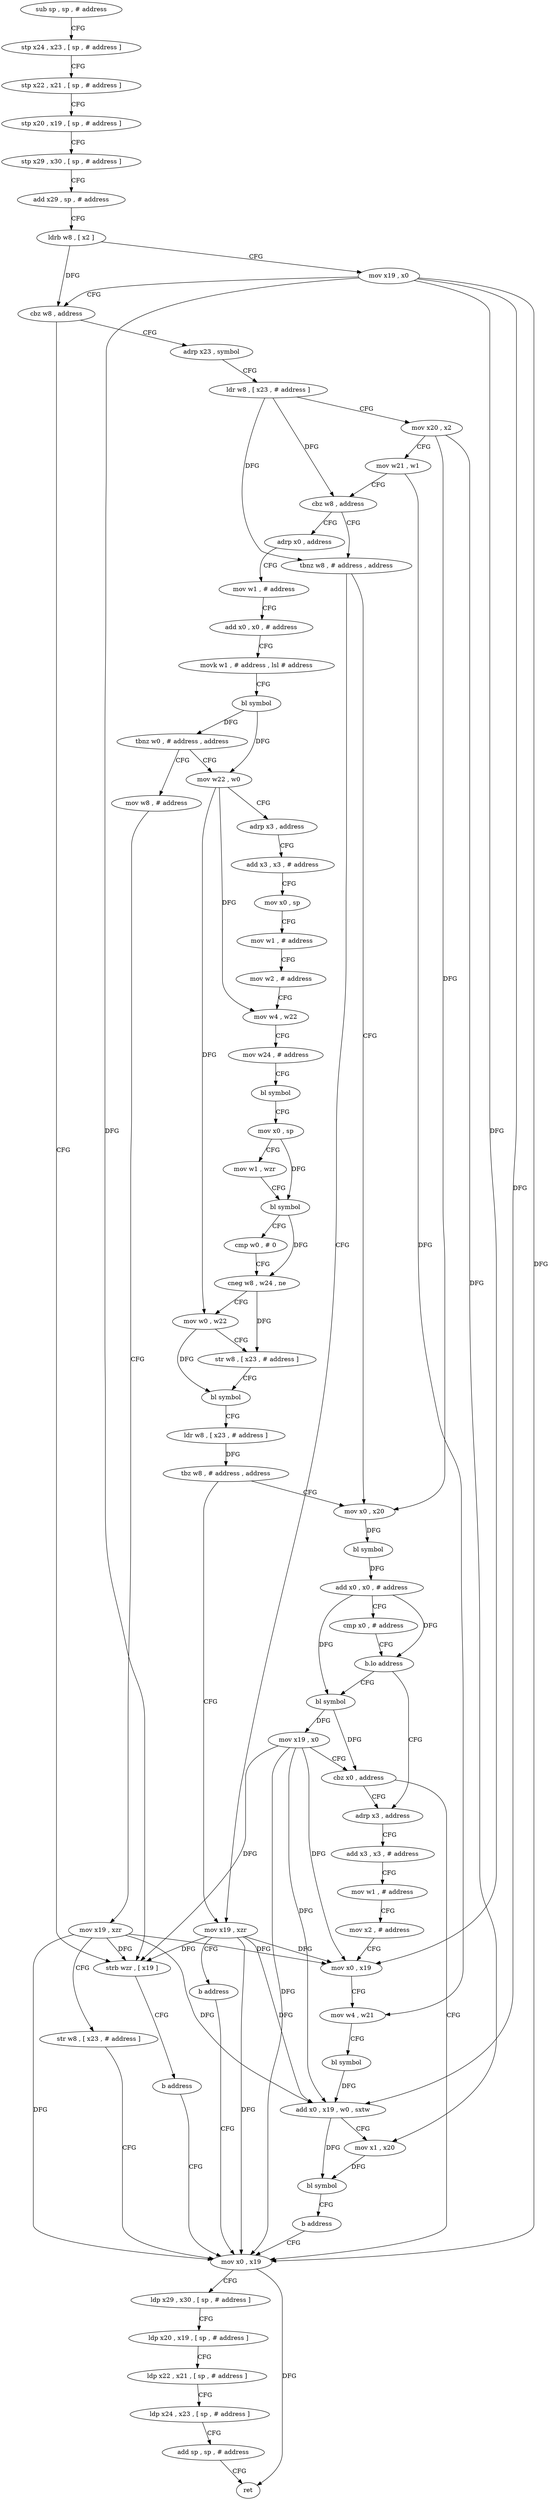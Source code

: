 digraph "func" {
"4233980" [label = "sub sp , sp , # address" ]
"4233984" [label = "stp x24 , x23 , [ sp , # address ]" ]
"4233988" [label = "stp x22 , x21 , [ sp , # address ]" ]
"4233992" [label = "stp x20 , x19 , [ sp , # address ]" ]
"4233996" [label = "stp x29 , x30 , [ sp , # address ]" ]
"4234000" [label = "add x29 , sp , # address" ]
"4234004" [label = "ldrb w8 , [ x2 ]" ]
"4234008" [label = "mov x19 , x0" ]
"4234012" [label = "cbz w8 , address" ]
"4234116" [label = "strb wzr , [ x19 ]" ]
"4234016" [label = "adrp x23 , symbol" ]
"4234120" [label = "b address" ]
"4234244" [label = "mov x0 , x19" ]
"4234020" [label = "ldr w8 , [ x23 , # address ]" ]
"4234024" [label = "mov x20 , x2" ]
"4234028" [label = "mov w21 , w1" ]
"4234032" [label = "cbz w8 , address" ]
"4234124" [label = "adrp x0 , address" ]
"4234036" [label = "tbnz w8 , # address , address" ]
"4234248" [label = "ldp x29 , x30 , [ sp , # address ]" ]
"4234252" [label = "ldp x20 , x19 , [ sp , # address ]" ]
"4234256" [label = "ldp x22 , x21 , [ sp , # address ]" ]
"4234260" [label = "ldp x24 , x23 , [ sp , # address ]" ]
"4234264" [label = "add sp , sp , # address" ]
"4234268" [label = "ret" ]
"4234128" [label = "mov w1 , # address" ]
"4234132" [label = "add x0 , x0 , # address" ]
"4234136" [label = "movk w1 , # address , lsl # address" ]
"4234140" [label = "bl symbol" ]
"4234144" [label = "tbnz w0 , # address , address" ]
"4234232" [label = "mov w8 , # address" ]
"4234148" [label = "mov w22 , w0" ]
"4234224" [label = "mov x19 , xzr" ]
"4234040" [label = "mov x0 , x20" ]
"4234236" [label = "mov x19 , xzr" ]
"4234240" [label = "str w8 , [ x23 , # address ]" ]
"4234152" [label = "adrp x3 , address" ]
"4234156" [label = "add x3 , x3 , # address" ]
"4234160" [label = "mov x0 , sp" ]
"4234164" [label = "mov w1 , # address" ]
"4234168" [label = "mov w2 , # address" ]
"4234172" [label = "mov w4 , w22" ]
"4234176" [label = "mov w24 , # address" ]
"4234180" [label = "bl symbol" ]
"4234184" [label = "mov x0 , sp" ]
"4234188" [label = "mov w1 , wzr" ]
"4234192" [label = "bl symbol" ]
"4234196" [label = "cmp w0 , # 0" ]
"4234200" [label = "cneg w8 , w24 , ne" ]
"4234204" [label = "mov w0 , w22" ]
"4234208" [label = "str w8 , [ x23 , # address ]" ]
"4234212" [label = "bl symbol" ]
"4234216" [label = "ldr w8 , [ x23 , # address ]" ]
"4234220" [label = "tbz w8 , # address , address" ]
"4234228" [label = "b address" ]
"4234044" [label = "bl symbol" ]
"4234048" [label = "add x0 , x0 , # address" ]
"4234052" [label = "cmp x0 , # address" ]
"4234056" [label = "b.lo address" ]
"4234072" [label = "adrp x3 , address" ]
"4234060" [label = "bl symbol" ]
"4234076" [label = "add x3 , x3 , # address" ]
"4234080" [label = "mov w1 , # address" ]
"4234084" [label = "mov x2 , # address" ]
"4234088" [label = "mov x0 , x19" ]
"4234092" [label = "mov w4 , w21" ]
"4234096" [label = "bl symbol" ]
"4234100" [label = "add x0 , x19 , w0 , sxtw" ]
"4234104" [label = "mov x1 , x20" ]
"4234108" [label = "bl symbol" ]
"4234112" [label = "b address" ]
"4234064" [label = "mov x19 , x0" ]
"4234068" [label = "cbz x0 , address" ]
"4233980" -> "4233984" [ label = "CFG" ]
"4233984" -> "4233988" [ label = "CFG" ]
"4233988" -> "4233992" [ label = "CFG" ]
"4233992" -> "4233996" [ label = "CFG" ]
"4233996" -> "4234000" [ label = "CFG" ]
"4234000" -> "4234004" [ label = "CFG" ]
"4234004" -> "4234008" [ label = "CFG" ]
"4234004" -> "4234012" [ label = "DFG" ]
"4234008" -> "4234012" [ label = "CFG" ]
"4234008" -> "4234116" [ label = "DFG" ]
"4234008" -> "4234244" [ label = "DFG" ]
"4234008" -> "4234088" [ label = "DFG" ]
"4234008" -> "4234100" [ label = "DFG" ]
"4234012" -> "4234116" [ label = "CFG" ]
"4234012" -> "4234016" [ label = "CFG" ]
"4234116" -> "4234120" [ label = "CFG" ]
"4234016" -> "4234020" [ label = "CFG" ]
"4234120" -> "4234244" [ label = "CFG" ]
"4234244" -> "4234248" [ label = "CFG" ]
"4234244" -> "4234268" [ label = "DFG" ]
"4234020" -> "4234024" [ label = "CFG" ]
"4234020" -> "4234032" [ label = "DFG" ]
"4234020" -> "4234036" [ label = "DFG" ]
"4234024" -> "4234028" [ label = "CFG" ]
"4234024" -> "4234040" [ label = "DFG" ]
"4234024" -> "4234104" [ label = "DFG" ]
"4234028" -> "4234032" [ label = "CFG" ]
"4234028" -> "4234092" [ label = "DFG" ]
"4234032" -> "4234124" [ label = "CFG" ]
"4234032" -> "4234036" [ label = "CFG" ]
"4234124" -> "4234128" [ label = "CFG" ]
"4234036" -> "4234224" [ label = "CFG" ]
"4234036" -> "4234040" [ label = "CFG" ]
"4234248" -> "4234252" [ label = "CFG" ]
"4234252" -> "4234256" [ label = "CFG" ]
"4234256" -> "4234260" [ label = "CFG" ]
"4234260" -> "4234264" [ label = "CFG" ]
"4234264" -> "4234268" [ label = "CFG" ]
"4234128" -> "4234132" [ label = "CFG" ]
"4234132" -> "4234136" [ label = "CFG" ]
"4234136" -> "4234140" [ label = "CFG" ]
"4234140" -> "4234144" [ label = "DFG" ]
"4234140" -> "4234148" [ label = "DFG" ]
"4234144" -> "4234232" [ label = "CFG" ]
"4234144" -> "4234148" [ label = "CFG" ]
"4234232" -> "4234236" [ label = "CFG" ]
"4234148" -> "4234152" [ label = "CFG" ]
"4234148" -> "4234172" [ label = "DFG" ]
"4234148" -> "4234204" [ label = "DFG" ]
"4234224" -> "4234228" [ label = "CFG" ]
"4234224" -> "4234116" [ label = "DFG" ]
"4234224" -> "4234244" [ label = "DFG" ]
"4234224" -> "4234088" [ label = "DFG" ]
"4234224" -> "4234100" [ label = "DFG" ]
"4234040" -> "4234044" [ label = "DFG" ]
"4234236" -> "4234240" [ label = "CFG" ]
"4234236" -> "4234116" [ label = "DFG" ]
"4234236" -> "4234244" [ label = "DFG" ]
"4234236" -> "4234088" [ label = "DFG" ]
"4234236" -> "4234100" [ label = "DFG" ]
"4234240" -> "4234244" [ label = "CFG" ]
"4234152" -> "4234156" [ label = "CFG" ]
"4234156" -> "4234160" [ label = "CFG" ]
"4234160" -> "4234164" [ label = "CFG" ]
"4234164" -> "4234168" [ label = "CFG" ]
"4234168" -> "4234172" [ label = "CFG" ]
"4234172" -> "4234176" [ label = "CFG" ]
"4234176" -> "4234180" [ label = "CFG" ]
"4234180" -> "4234184" [ label = "CFG" ]
"4234184" -> "4234188" [ label = "CFG" ]
"4234184" -> "4234192" [ label = "DFG" ]
"4234188" -> "4234192" [ label = "CFG" ]
"4234192" -> "4234196" [ label = "CFG" ]
"4234192" -> "4234200" [ label = "DFG" ]
"4234196" -> "4234200" [ label = "CFG" ]
"4234200" -> "4234204" [ label = "CFG" ]
"4234200" -> "4234208" [ label = "DFG" ]
"4234204" -> "4234208" [ label = "CFG" ]
"4234204" -> "4234212" [ label = "DFG" ]
"4234208" -> "4234212" [ label = "CFG" ]
"4234212" -> "4234216" [ label = "CFG" ]
"4234216" -> "4234220" [ label = "DFG" ]
"4234220" -> "4234040" [ label = "CFG" ]
"4234220" -> "4234224" [ label = "CFG" ]
"4234228" -> "4234244" [ label = "CFG" ]
"4234044" -> "4234048" [ label = "DFG" ]
"4234048" -> "4234052" [ label = "CFG" ]
"4234048" -> "4234056" [ label = "DFG" ]
"4234048" -> "4234060" [ label = "DFG" ]
"4234052" -> "4234056" [ label = "CFG" ]
"4234056" -> "4234072" [ label = "CFG" ]
"4234056" -> "4234060" [ label = "CFG" ]
"4234072" -> "4234076" [ label = "CFG" ]
"4234060" -> "4234064" [ label = "DFG" ]
"4234060" -> "4234068" [ label = "DFG" ]
"4234076" -> "4234080" [ label = "CFG" ]
"4234080" -> "4234084" [ label = "CFG" ]
"4234084" -> "4234088" [ label = "CFG" ]
"4234088" -> "4234092" [ label = "CFG" ]
"4234092" -> "4234096" [ label = "CFG" ]
"4234096" -> "4234100" [ label = "DFG" ]
"4234100" -> "4234104" [ label = "CFG" ]
"4234100" -> "4234108" [ label = "DFG" ]
"4234104" -> "4234108" [ label = "DFG" ]
"4234108" -> "4234112" [ label = "CFG" ]
"4234112" -> "4234244" [ label = "CFG" ]
"4234064" -> "4234068" [ label = "CFG" ]
"4234064" -> "4234116" [ label = "DFG" ]
"4234064" -> "4234244" [ label = "DFG" ]
"4234064" -> "4234088" [ label = "DFG" ]
"4234064" -> "4234100" [ label = "DFG" ]
"4234068" -> "4234244" [ label = "CFG" ]
"4234068" -> "4234072" [ label = "CFG" ]
}

